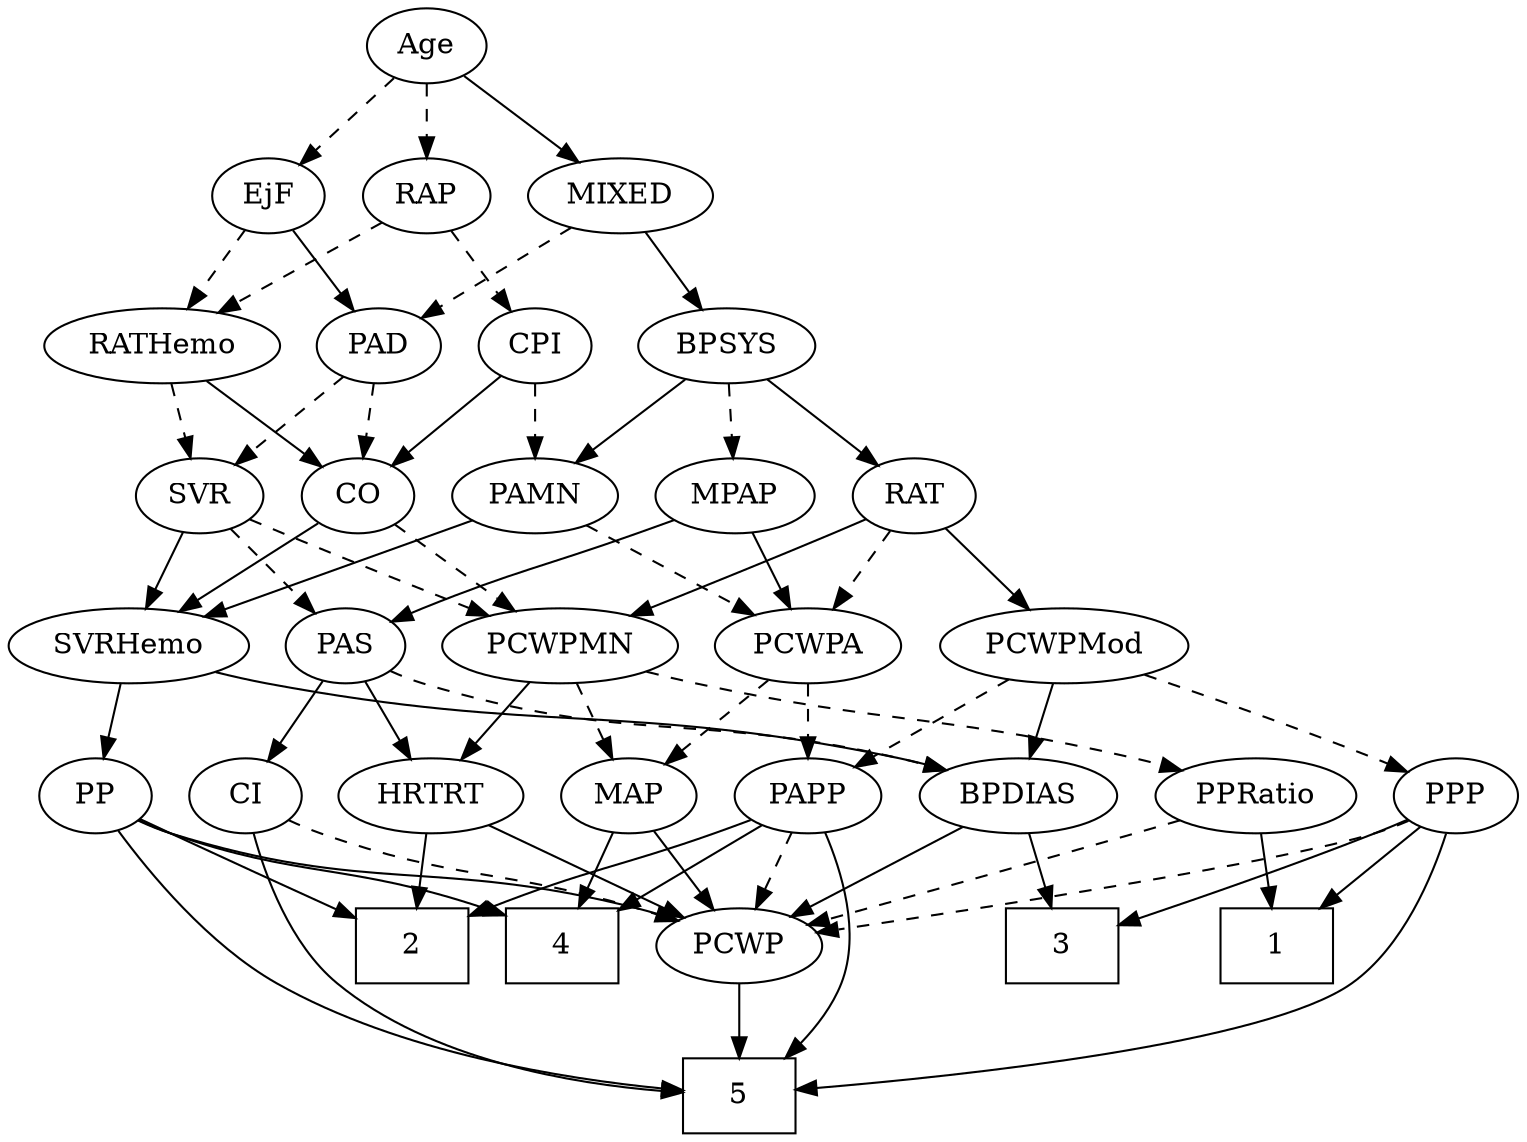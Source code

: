 strict digraph {
	graph [bb="0,0,655,540"];
	node [label="\N"];
	1	[height=0.5,
		pos="244,90",
		shape=box,
		width=0.75];
	2	[height=0.5,
		pos="464,90",
		shape=box,
		width=0.75];
	3	[height=0.5,
		pos="106,90",
		shape=box,
		width=0.75];
	4	[height=0.5,
		pos="552,90",
		shape=box,
		width=0.75];
	5	[height=0.5,
		pos="324,18",
		shape=box,
		width=0.75];
	Age	[height=0.5,
		pos="477,522",
		width=0.75];
	EjF	[height=0.5,
		pos="477,450",
		width=0.75];
	Age -> EjF	[pos="e,477,468.1 477,503.7 477,495.98 477,486.71 477,478.11",
		style=dashed];
	RAP	[height=0.5,
		pos="550,450",
		width=0.77632];
	Age -> RAP	[pos="e,535,465.38 491.77,506.83 502.09,496.94 516.06,483.55 527.73,472.36",
		style=dashed];
	MIXED	[height=0.5,
		pos="392,450",
		width=1.1193];
	Age -> MIXED	[pos="e,410.4,466.16 460.61,507.5 448.59,497.61 432.03,483.96 418.19,472.56",
		style=solid];
	PAD	[height=0.5,
		pos="423,378",
		width=0.79437];
	EjF -> PAD	[pos="e,434.95,394.49 465.02,433.46 458.02,424.4 449.06,412.79 441.21,402.61",
		style=solid];
	RATHemo	[height=0.5,
		pos="519,378",
		width=1.3721];
	EjF -> RATHemo	[pos="e,508.92,395.8 486.53,433.12 491.59,424.68 497.94,414.1 503.67,404.55",
		style=dashed];
	RAP -> RATHemo	[pos="e,526.51,395.96 542.65,432.41 539.08,424.34 534.69,414.43 530.67,405.35",
		style=dashed];
	CPI	[height=0.5,
		pos="613,378",
		width=0.75];
	RAP -> CPI	[pos="e,599.66,393.82 563.36,434.15 571.88,424.69 583.09,412.24 592.69,401.56",
		style=dashed];
	BPSYS	[height=0.5,
		pos="339,378",
		width=1.0471];
	MIXED -> BPSYS	[pos="e,351.23,395.15 379.71,432.76 373.09,424.02 364.78,413.05 357.4,403.31",
		style=solid];
	MIXED -> PAD	[pos="e,415.56,395.79 399.5,432.05 403.08,423.97 407.45,414.12 411.44,405.11",
		style=dashed];
	MPAP	[height=0.5,
		pos="270,306",
		width=0.97491];
	PAS	[height=0.5,
		pos="267,234",
		width=0.75];
	MPAP -> PAS	[pos="e,267.73,252.1 269.26,287.7 268.93,279.98 268.53,270.71 268.16,262.11",
		style=solid];
	PCWPA	[height=0.5,
		pos="354,234",
		width=1.1555];
	MPAP -> PCWPA	[pos="e,335.63,250.31 287.81,290.15 299.46,280.45 314.87,267.61 327.89,256.76",
		style=solid];
	BPSYS -> MPAP	[pos="e,285.27,322.49 323.69,361.46 314.49,352.13 302.61,340.09 292.38,329.7",
		style=dashed];
	PAMN	[height=0.5,
		pos="505,306",
		width=1.011];
	BPSYS -> PAMN	[pos="e,478.1,318.34 366.41,365.44 394.33,353.67 437.78,335.34 468.58,322.36",
		style=solid];
	RAT	[height=0.5,
		pos="350,306",
		width=0.75827];
	BPSYS -> RAT	[pos="e,347.31,324.1 341.72,359.7 342.93,351.98 344.39,342.71 345.74,334.11",
		style=solid];
	CO	[height=0.5,
		pos="586,306",
		width=0.75];
	PAD -> CO	[pos="e,564.77,317.27 445.45,366.8 450.54,364.52 455.95,362.15 461,360 500.26,343.28 510.91,341.12 550,324 551.8,323.21 553.65,322.38 \
555.51,321.54",
		style=dashed];
	SVR	[height=0.5,
		pos="423,306",
		width=0.77632];
	PAD -> SVR	[pos="e,423,324.1 423,359.7 423,351.98 423,342.71 423,334.11",
		style=dashed];
	PCWPMN	[height=0.5,
		pos="464,234",
		width=1.3902];
	CO -> PCWPMN	[pos="e,489.37,249.56 566.13,293.6 547.73,283.04 519.99,267.13 498.07,254.55",
		style=dashed];
	SVRHemo	[height=0.5,
		pos="582,234",
		width=1.3902];
	CO -> SVRHemo	[pos="e,582.98,252.1 585.01,287.7 584.57,279.98 584.04,270.71 583.55,262.11",
		style=solid];
	BPDIAS	[height=0.5,
		pos="114,162",
		width=1.1735];
	PAS -> BPDIAS	[pos="e,141.7,175.67 245.4,223.12 220.88,211.9 180.43,193.39 150.88,179.87",
		style=dashed];
	CI	[height=0.5,
		pos="201,162",
		width=0.75];
	PAS -> CI	[pos="e,214.98,177.82 253,218.15 243.99,208.6 232.11,195.99 221.98,185.25",
		style=solid];
	HRTRT	[height=0.5,
		pos="464,162",
		width=1.1013];
	PAS -> HRTRT	[pos="e,433.84,173.85 288.12,222.46 292.95,220.2 298.11,217.92 303,216 352.05,196.7 366.04,196.8 416,180 418.71,179.09 421.5,178.14 424.31,\
177.17",
		style=solid];
	PAMN -> PCWPA	[pos="e,381.27,247.64 479.38,293.13 455,281.82 418.04,264.69 390.56,251.95",
		style=dashed];
	PAMN -> SVRHemo	[pos="e,564.52,250.89 521.71,289.81 531.99,280.47 545.35,268.31 556.89,257.83",
		style=solid];
	RATHemo -> CO	[pos="e,571.91,321.72 534.54,360.76 543.53,351.37 554.98,339.41 564.8,329.15",
		style=solid];
	RATHemo -> SVR	[pos="e,441.02,320.14 497.69,361.46 483.47,351.09 464.67,337.38 449.48,326.31",
		style=dashed];
	CPI -> CO	[pos="e,592.54,323.96 606.6,360.41 603.49,352.34 599.67,342.43 596.17,333.35",
		style=solid];
	CPI -> PAMN	[pos="e,526.18,320.73 594.19,364.81 577.81,354.19 553.77,338.61 534.78,326.3",
		style=dashed];
	PCWPMod	[height=0.5,
		pos="142,234",
		width=1.4443];
	RAT -> PCWPMod	[pos="e,182.17,245.63 328.9,294.42 324.06,292.17 318.9,289.9 314,288 273.7,272.37 226.72,258.15 192.06,248.39",
		style=solid];
	RAT -> PCWPA	[pos="e,353.02,252.1 350.99,287.7 351.43,279.98 351.96,270.71 352.45,262.11",
		style=dashed];
	RAT -> PCWPMN	[pos="e,439.8,249.86 369.34,293.13 386.27,282.73 411.23,267.4 431.27,255.1",
		style=solid];
	SVR -> PAS	[pos="e,288.27,245.18 400.73,294.67 395.88,292.45 390.78,290.13 386,288 349.28,271.61 339.63,268.59 303,252 301.21,251.19 299.36,250.35 \
297.51,249.49",
		style=dashed];
	SVR -> PCWPMN	[pos="e,453.97,252.12 432.51,288.76 437.34,280.53 443.31,270.32 448.76,261.02",
		style=dashed];
	SVR -> SVRHemo	[pos="e,551.09,248.22 445.27,294.68 450.12,292.46 455.22,290.13 460,288 487.15,275.87 517.85,262.53 541.66,252.27",
		style=solid];
	PCWPMod -> BPDIAS	[pos="e,120.72,179.79 135.22,216.05 131.99,207.97 128.05,198.12 124.44,189.11",
		style=solid];
	PPP	[height=0.5,
		pos="27,162",
		width=0.75];
	PCWPMod -> PPP	[pos="e,46.306,174.75 117.33,217.98 98.984,206.82 73.933,191.57 54.865,179.96",
		style=dashed];
	PAPP	[height=0.5,
		pos="375,162",
		width=0.88464];
	PCWPMod -> PAPP	[pos="e,350.66,173.95 183.91,223.21 223.34,213.6 283.81,197.82 335,180 337.08,179.27 339.21,178.49 341.35,177.68",
		style=dashed];
	MAP	[height=0.5,
		pos="552,162",
		width=0.84854];
	PCWPA -> MAP	[pos="e,528.21,173.77 386.08,222.31 432.41,206.87 512.61,180.15 513,180 514.86,179.29 516.76,178.53 518.68,177.76",
		style=dashed];
	PCWPA -> PAPP	[pos="e,369.96,179.79 359.08,216.05 361.48,208.06 364.4,198.33 367.08,189.4",
		style=dashed];
	PCWPMN -> MAP	[pos="e,534.49,176.93 483.97,217.12 496.57,207.09 512.96,194.06 526.49,183.29",
		style=dashed];
	PPRatio	[height=0.5,
		pos="286,162",
		width=1.1013];
	PCWPMN -> PPRatio	[pos="e,314.91,174.37 431.35,220.16 401.15,208.29 356.25,190.63 324.36,178.08",
		style=dashed];
	PCWPMN -> HRTRT	[pos="e,464,180.1 464,215.7 464,207.98 464,198.71 464,190.11",
		style=solid];
	SVRHemo -> BPDIAS	[pos="e,144.71,174.45 545.74,221.44 538.28,219.38 530.43,217.43 523,216 365.98,185.74 321.37,213.49 165,180 161.56,179.26 158.04,178.38 \
154.52,177.4",
		style=solid];
	PP	[height=0.5,
		pos="628,162",
		width=0.75];
	SVRHemo -> PP	[pos="e,617.49,178.99 592.9,216.41 598.6,207.74 605.68,196.97 611.98,187.38",
		style=solid];
	BPDIAS -> 3	[pos="e,107.95,108.1 112.02,143.7 111.14,135.98 110.08,126.71 109.1,118.11",
		style=solid];
	PCWP	[height=0.5,
		pos="324,90",
		width=0.97491];
	BPDIAS -> PCWP	[pos="e,297.11,101.71 146.07,150.21 152.34,148.13 158.87,145.98 165,144 215.96,127.53 229.44,125.66 280,108 282.52,107.12 285.12,106.19 \
287.72,105.23",
		style=solid];
	MAP -> 4	[pos="e,552,108.1 552,143.7 552,135.98 552,126.71 552,118.11",
		style=solid];
	MAP -> PCWP	[pos="e,355.18,98.343 528.7,150.22 523.58,148.03 518.15,145.83 513,144 462.9,126.15 403.65,110.37 365.02,100.77",
		style=solid];
	PP -> 2	[pos="e,491.13,101.79 606.76,150.76 601.93,148.49 596.8,146.13 592,144 561.38,130.44 526.21,115.96 500.5,105.56",
		style=solid];
	PP -> 4	[pos="e,570.58,108.11 612.62,146.83 602.75,137.75 589.69,125.71 578.21,115.14",
		style=solid];
	PP -> 5	[pos="e,351.13,21.314 625.19,144.05 620.89,123.7 610.65,90.063 588,72 553.38,44.388 425.41,28.618 361.23,22.285",
		style=solid];
	PP -> PCWP	[pos="e,356.81,96.448 607.42,150.22 602.46,147.92 597.12,145.69 592,144 550.74,130.41 431.28,109.13 366.68,98.123",
		style=solid];
	PPP -> 1	[pos="e,216.89,97.526 48.082,150.37 52.922,148.12 58.089,145.87 63,144 111.82,125.45 170.07,109.44 207.05,100.01",
		style=solid];
	PPP -> 3	[pos="e,86.793,108.02 42.608,147.17 53.01,137.95 66.953,125.6 79.114,114.82",
		style=solid];
	PPP -> 5	[pos="e,296.65,21.654 30.426,144.06 35.459,123.71 46.876,90.066 70,72 103.3,45.98 224.25,29.629 286.47,22.753",
		style=solid];
	PPP -> PCWP	[pos="e,297.77,102.14 47.547,150.1 52.502,147.81 57.854,145.61 63,144 156.32,114.85 185.69,133.75 280,108 282.65,107.28 285.36,106.45 \
288.07,105.56",
		style=dashed];
	PPRatio -> 1	[pos="e,254.47,108.45 276.05,144.41 271.17,136.28 265.18,126.31 259.71,117.18",
		style=solid];
	PPRatio -> PCWP	[pos="e,315.06,107.47 295.01,144.41 299.55,136.04 305.16,125.71 310.23,116.37",
		style=dashed];
	PCWP -> 5	[pos="e,324,36.104 324,71.697 324,63.983 324,54.712 324,46.112",
		style=solid];
	CI -> 5	[pos="e,296.88,23.301 197.57,143.9 194.71,124.62 193.16,93.21 208,72 226.23,45.937 260.53,32.436 287.12,25.605",
		style=solid];
	CI -> PCWP	[pos="e,301.47,103.82 221.04,149.6 240.42,138.57 270.09,121.68 292.61,108.86",
		style=dashed];
	PAPP -> 2	[pos="e,442.24,108.11 393.01,146.83 404.79,137.57 420.46,125.25 434.08,114.53",
		style=solid];
	PAPP -> 4	[pos="e,524.86,101.2 399.49,150.44 404.6,148.28 409.97,146.04 415,144 448.78,130.29 487.55,115.37 515.21,104.86",
		style=solid];
	PAPP -> 5	[pos="e,343.03,36.25 376.64,143.9 377.75,125.45 377.56,95.551 368,72 363.84,61.756 356.95,51.998 349.84,43.712",
		style=solid];
	PAPP -> PCWP	[pos="e,335.88,107.31 363.43,145.12 357.06,136.38 349.03,125.35 341.88,115.54",
		style=dashed];
	HRTRT -> 2	[pos="e,464,108.1 464,143.7 464,135.98 464,126.71 464,118.11",
		style=solid];
	HRTRT -> PCWP	[pos="e,348.58,103.29 438.32,148.16 415.64,136.82 382.42,120.21 357.63,107.81",
		style=solid];
}
